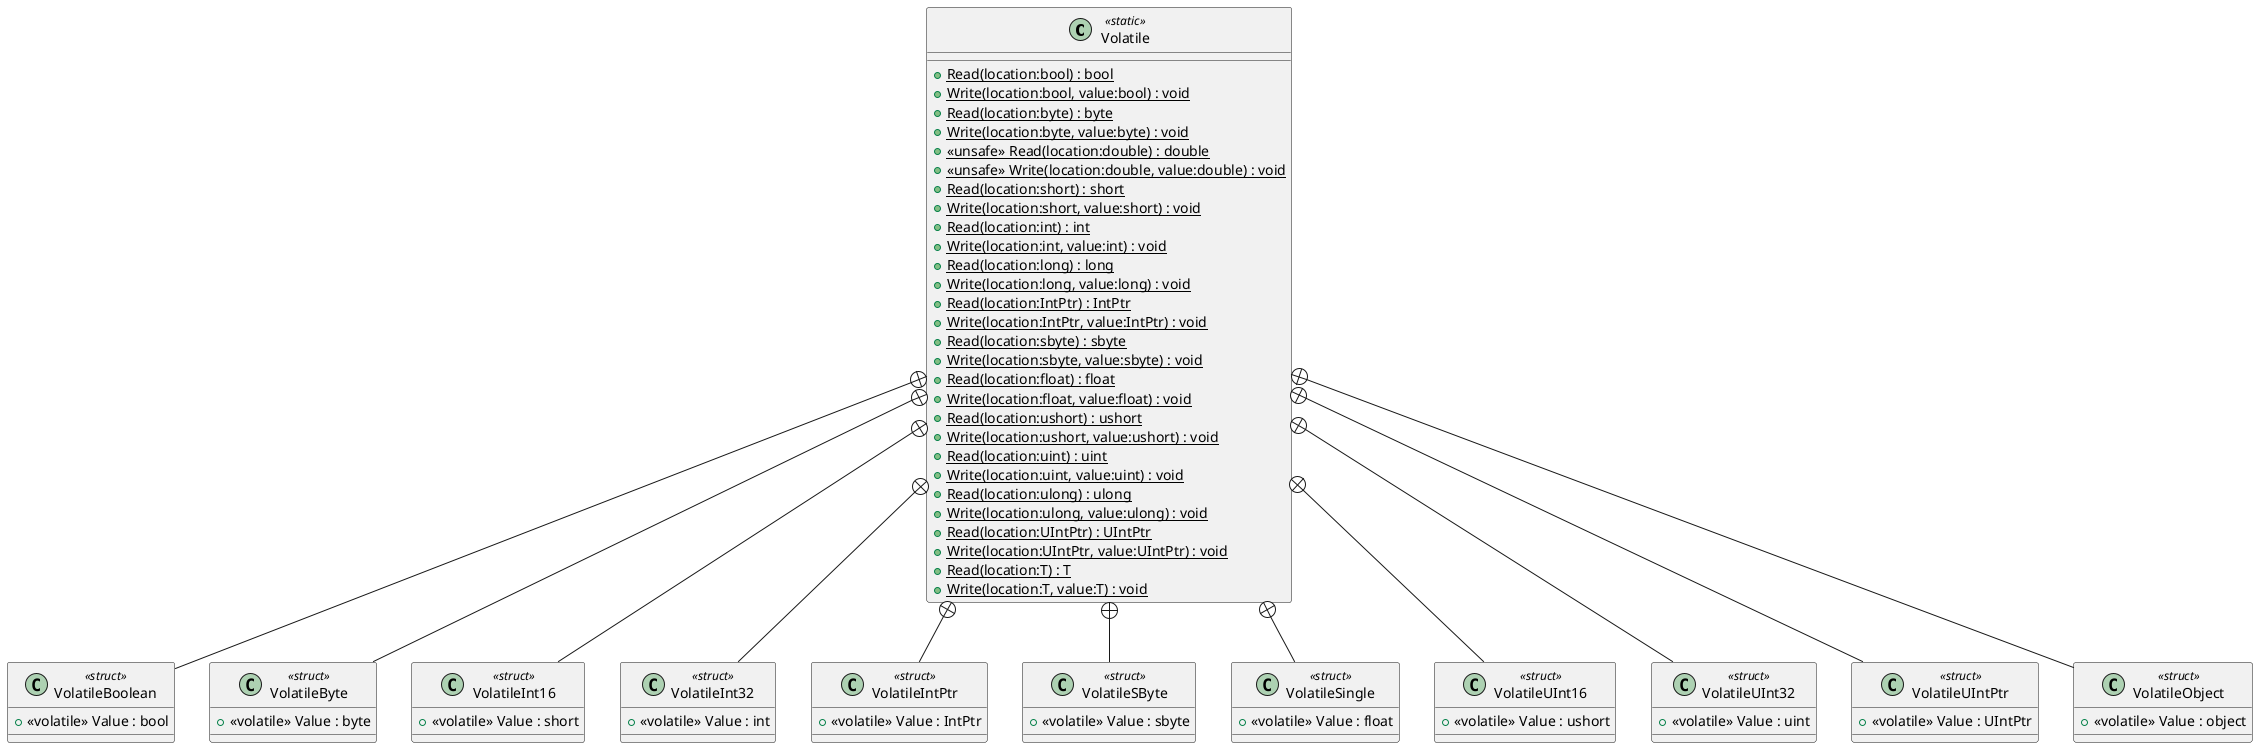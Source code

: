 @startuml
class Volatile <<static>> {
    + {static} Read(location:bool) : bool
    + {static} Write(location:bool, value:bool) : void
    + {static} Read(location:byte) : byte
    + {static} Write(location:byte, value:byte) : void
    + {static} <<unsafe>> Read(location:double) : double
    + {static} <<unsafe>> Write(location:double, value:double) : void
    + {static} Read(location:short) : short
    + {static} Write(location:short, value:short) : void
    + {static} Read(location:int) : int
    + {static} Write(location:int, value:int) : void
    + {static} Read(location:long) : long
    + {static} Write(location:long, value:long) : void
    + {static} Read(location:IntPtr) : IntPtr
    + {static} Write(location:IntPtr, value:IntPtr) : void
    + {static} Read(location:sbyte) : sbyte
    + {static} Write(location:sbyte, value:sbyte) : void
    + {static} Read(location:float) : float
    + {static} Write(location:float, value:float) : void
    + {static} Read(location:ushort) : ushort
    + {static} Write(location:ushort, value:ushort) : void
    + {static} Read(location:uint) : uint
    + {static} Write(location:uint, value:uint) : void
    + {static} Read(location:ulong) : ulong
    + {static} Write(location:ulong, value:ulong) : void
    + {static} Read(location:UIntPtr) : UIntPtr
    + {static} Write(location:UIntPtr, value:UIntPtr) : void
    + {static} Read(location:T) : T
    + {static} Write(location:T, value:T) : void
}
class VolatileBoolean <<struct>> {
    + <<volatile>> Value : bool
}
class VolatileByte <<struct>> {
    + <<volatile>> Value : byte
}
class VolatileInt16 <<struct>> {
    + <<volatile>> Value : short
}
class VolatileInt32 <<struct>> {
    + <<volatile>> Value : int
}
class VolatileIntPtr <<struct>> {
    + <<volatile>> Value : IntPtr
}
class VolatileSByte <<struct>> {
    + <<volatile>> Value : sbyte
}
class VolatileSingle <<struct>> {
    + <<volatile>> Value : float
}
class VolatileUInt16 <<struct>> {
    + <<volatile>> Value : ushort
}
class VolatileUInt32 <<struct>> {
    + <<volatile>> Value : uint
}
class VolatileUIntPtr <<struct>> {
    + <<volatile>> Value : UIntPtr
}
class VolatileObject <<struct>> {
    + <<volatile>> Value : object
}
Volatile +-- VolatileBoolean
Volatile +-- VolatileByte
Volatile +-- VolatileInt16
Volatile +-- VolatileInt32
Volatile +-- VolatileIntPtr
Volatile +-- VolatileSByte
Volatile +-- VolatileSingle
Volatile +-- VolatileUInt16
Volatile +-- VolatileUInt32
Volatile +-- VolatileUIntPtr
Volatile +-- VolatileObject
@enduml
